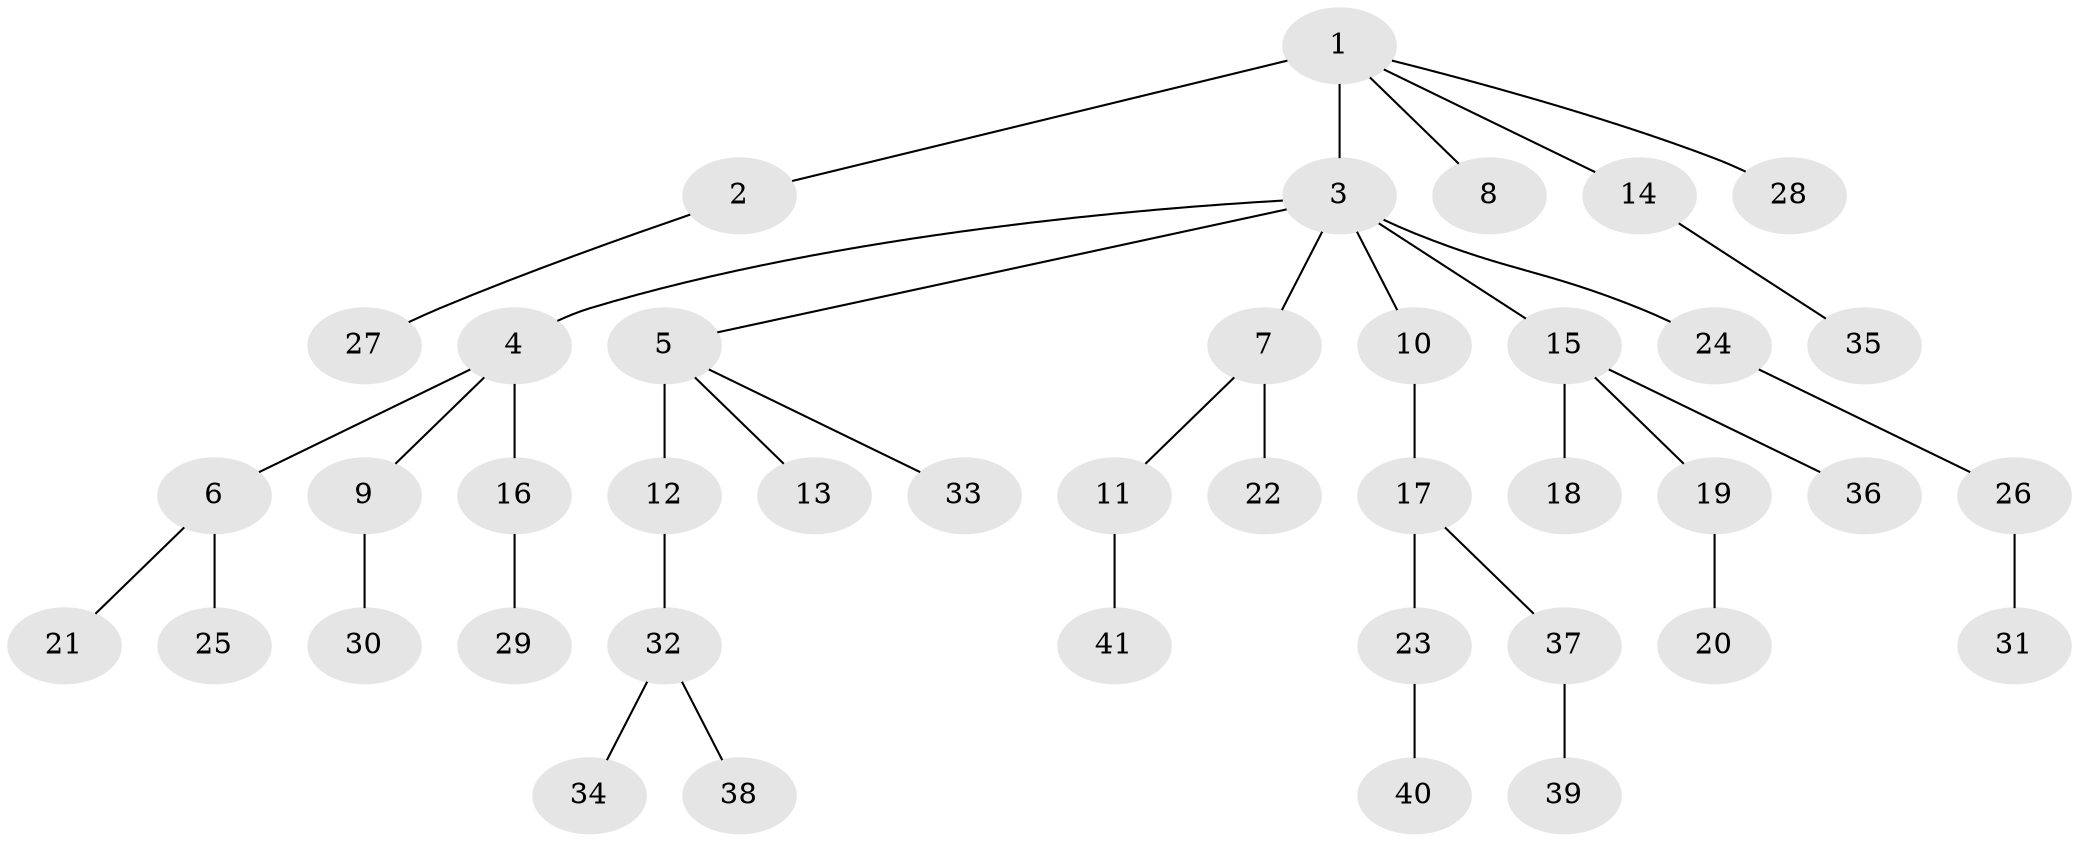 // original degree distribution, {8: 0.012195121951219513, 3: 0.10975609756097561, 7: 0.024390243902439025, 5: 0.024390243902439025, 4: 0.04878048780487805, 2: 0.2804878048780488, 1: 0.5}
// Generated by graph-tools (version 1.1) at 2025/52/03/04/25 22:52:02]
// undirected, 41 vertices, 40 edges
graph export_dot {
  node [color=gray90,style=filled];
  1;
  2;
  3;
  4;
  5;
  6;
  7;
  8;
  9;
  10;
  11;
  12;
  13;
  14;
  15;
  16;
  17;
  18;
  19;
  20;
  21;
  22;
  23;
  24;
  25;
  26;
  27;
  28;
  29;
  30;
  31;
  32;
  33;
  34;
  35;
  36;
  37;
  38;
  39;
  40;
  41;
  1 -- 2 [weight=1.0];
  1 -- 3 [weight=3.0];
  1 -- 8 [weight=1.0];
  1 -- 14 [weight=1.0];
  1 -- 28 [weight=1.0];
  2 -- 27 [weight=1.0];
  3 -- 4 [weight=1.0];
  3 -- 5 [weight=1.0];
  3 -- 7 [weight=1.0];
  3 -- 10 [weight=1.0];
  3 -- 15 [weight=1.0];
  3 -- 24 [weight=1.0];
  4 -- 6 [weight=1.0];
  4 -- 9 [weight=1.0];
  4 -- 16 [weight=1.0];
  5 -- 12 [weight=5.0];
  5 -- 13 [weight=1.0];
  5 -- 33 [weight=1.0];
  6 -- 21 [weight=1.0];
  6 -- 25 [weight=1.0];
  7 -- 11 [weight=1.0];
  7 -- 22 [weight=1.0];
  9 -- 30 [weight=3.0];
  10 -- 17 [weight=1.0];
  11 -- 41 [weight=1.0];
  12 -- 32 [weight=1.0];
  14 -- 35 [weight=1.0];
  15 -- 18 [weight=2.0];
  15 -- 19 [weight=1.0];
  15 -- 36 [weight=1.0];
  16 -- 29 [weight=1.0];
  17 -- 23 [weight=2.0];
  17 -- 37 [weight=1.0];
  19 -- 20 [weight=1.0];
  23 -- 40 [weight=1.0];
  24 -- 26 [weight=1.0];
  26 -- 31 [weight=1.0];
  32 -- 34 [weight=1.0];
  32 -- 38 [weight=1.0];
  37 -- 39 [weight=1.0];
}
